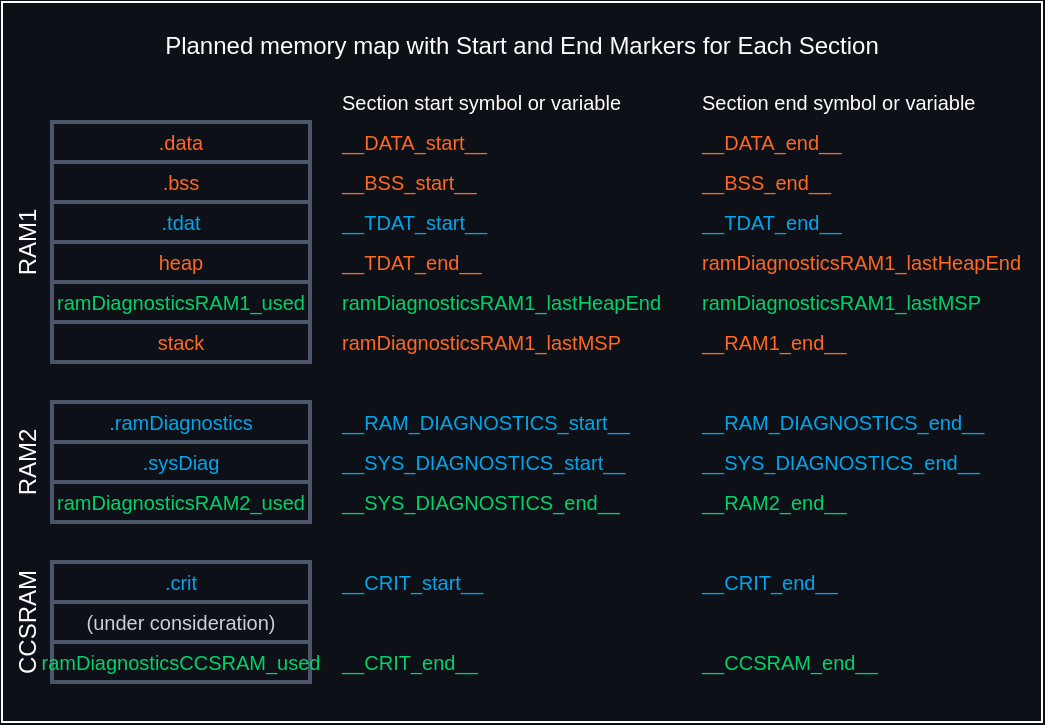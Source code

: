 <mxfile version="28.1.2">
  <diagram name="Page-1" id="_fgNbCBozK9R5fLy6JvO">
    <mxGraphModel dx="1703" dy="1282" grid="0" gridSize="10" guides="1" tooltips="1" connect="1" arrows="1" fold="1" page="0" pageScale="1" pageWidth="850" pageHeight="1100" background="light-dark(#0D1117,#0D1117)" math="0" shadow="0">
      <root>
        <mxCell id="0" />
        <mxCell id="1" parent="0" />
        <mxCell id="urWOwsYpe-8lvMp6Ferf-43" value="" style="rounded=0;whiteSpace=wrap;html=1;strokeColor=#FFFFFF;fillColor=none;" vertex="1" parent="1">
          <mxGeometry x="-468" y="-795" width="520" height="360" as="geometry" />
        </mxCell>
        <mxCell id="urWOwsYpe-8lvMp6Ferf-8" value=".data" style="rounded=0;whiteSpace=wrap;html=1;fontSize=10;align=center;glass=0;shadow=0;strokeWidth=2;perimeterSpacing=0;strokeColor=#4C566A;fillColor=none;fontColor=#FF6723;verticalAlign=middle;spacingLeft=0;spacingTop=0;fontFamily=Helvetica;" vertex="1" parent="1">
          <mxGeometry x="-443" y="-735" width="129" height="20" as="geometry" />
        </mxCell>
        <mxCell id="urWOwsYpe-8lvMp6Ferf-11" value="&lt;font style=&quot;color: rgb(255, 255, 255);&quot;&gt;RAM1&lt;/font&gt;" style="text;html=1;align=center;verticalAlign=middle;whiteSpace=wrap;rounded=0;direction=west;flipV=0;flipH=0;rotation=270;fontSize=12;" vertex="1" parent="1">
          <mxGeometry x="-515" y="-685" width="120" height="20" as="geometry" />
        </mxCell>
        <mxCell id="urWOwsYpe-8lvMp6Ferf-12" value="&lt;font style=&quot;color: rgb(255, 255, 255);&quot;&gt;RAM2&lt;/font&gt;" style="text;html=1;align=center;verticalAlign=middle;whiteSpace=wrap;rounded=0;direction=west;flipV=0;flipH=0;rotation=270;" vertex="1" parent="1">
          <mxGeometry x="-475" y="-575" width="40" height="20" as="geometry" />
        </mxCell>
        <mxCell id="urWOwsYpe-8lvMp6Ferf-13" value="&lt;font style=&quot;color: rgb(255, 255, 255);&quot;&gt;CCSRAM&lt;/font&gt;" style="text;html=1;align=center;verticalAlign=middle;whiteSpace=wrap;rounded=0;direction=west;flipV=0;flipH=0;rotation=270;" vertex="1" parent="1">
          <mxGeometry x="-485" y="-495" width="60" height="20" as="geometry" />
        </mxCell>
        <mxCell id="urWOwsYpe-8lvMp6Ferf-14" value=".bss" style="rounded=0;whiteSpace=wrap;html=1;fontSize=10;align=center;glass=0;shadow=0;strokeWidth=2;perimeterSpacing=0;strokeColor=#4C566A;fillColor=none;fontColor=#FF6723;verticalAlign=middle;spacingLeft=0;spacingTop=0;fontFamily=Helvetica;" vertex="1" parent="1">
          <mxGeometry x="-443" y="-715" width="129" height="20" as="geometry" />
        </mxCell>
        <mxCell id="urWOwsYpe-8lvMp6Ferf-17" value="heap" style="rounded=0;whiteSpace=wrap;html=1;fontSize=10;align=center;glass=0;shadow=0;strokeWidth=2;perimeterSpacing=0;strokeColor=#4C566A;fillColor=none;fontColor=#FF6723;verticalAlign=middle;spacingLeft=0;spacingTop=0;fontFamily=Helvetica;" vertex="1" parent="1">
          <mxGeometry x="-443" y="-675" width="129" height="20" as="geometry" />
        </mxCell>
        <mxCell id="urWOwsYpe-8lvMp6Ferf-18" value=".tdat" style="rounded=0;whiteSpace=wrap;html=1;fontSize=10;align=center;glass=0;shadow=0;strokeWidth=2;perimeterSpacing=0;strokeColor=#4C566A;fillColor=none;fontColor=#00A6ED;verticalAlign=middle;spacingLeft=0;spacingTop=0;fontFamily=Helvetica;" vertex="1" parent="1">
          <mxGeometry x="-443" y="-695" width="129" height="20" as="geometry" />
        </mxCell>
        <mxCell id="urWOwsYpe-8lvMp6Ferf-21" value="stack" style="rounded=0;whiteSpace=wrap;html=1;fontSize=10;align=center;glass=0;shadow=0;strokeWidth=2;perimeterSpacing=0;strokeColor=#4C566A;fillColor=none;fontColor=#FF6723;verticalAlign=middle;spacingLeft=0;spacingTop=0;fontFamily=Helvetica;" vertex="1" parent="1">
          <mxGeometry x="-443" y="-635" width="129" height="20" as="geometry" />
        </mxCell>
        <mxCell id="urWOwsYpe-8lvMp6Ferf-22" value="ramDiagnosticsRAM1_used" style="rounded=0;whiteSpace=wrap;html=1;fontSize=10;align=center;glass=0;shadow=0;strokeWidth=2;perimeterSpacing=0;strokeColor=#4C566A;fillColor=none;fontColor=#00D26A;verticalAlign=middle;spacingLeft=0;spacingTop=0;fontFamily=Helvetica;" vertex="1" parent="1">
          <mxGeometry x="-443" y="-655" width="129" height="20" as="geometry" />
        </mxCell>
        <mxCell id="urWOwsYpe-8lvMp6Ferf-27" value=".ramDiagnostics" style="rounded=0;whiteSpace=wrap;html=1;fontSize=10;align=center;glass=0;shadow=0;strokeWidth=2;perimeterSpacing=0;strokeColor=#4C566A;fillColor=none;fontColor=#00A6ED;verticalAlign=middle;spacingLeft=0;spacingTop=0;fontFamily=Helvetica;" vertex="1" parent="1">
          <mxGeometry x="-443" y="-595" width="129" height="20" as="geometry" />
        </mxCell>
        <mxCell id="urWOwsYpe-8lvMp6Ferf-28" value=".sysDiag" style="rounded=0;whiteSpace=wrap;html=1;fontSize=10;align=center;glass=0;shadow=0;strokeWidth=2;perimeterSpacing=0;strokeColor=#4C566A;fillColor=none;fontColor=#00A6ED;verticalAlign=middle;spacingLeft=0;spacingTop=0;fontFamily=Helvetica;" vertex="1" parent="1">
          <mxGeometry x="-443" y="-575" width="129" height="20" as="geometry" />
        </mxCell>
        <mxCell id="urWOwsYpe-8lvMp6Ferf-41" value=".crit" style="rounded=0;whiteSpace=wrap;html=1;fontSize=10;align=center;glass=0;shadow=0;strokeWidth=2;perimeterSpacing=0;strokeColor=#4C566A;fillColor=none;fontColor=#00A6ED;verticalAlign=middle;spacingLeft=0;spacingTop=0;fontFamily=Helvetica;" vertex="1" parent="1">
          <mxGeometry x="-443" y="-515" width="129" height="20" as="geometry" />
        </mxCell>
        <mxCell id="urWOwsYpe-8lvMp6Ferf-1" value="&lt;font style=&quot;color: rgb(255, 255, 255);&quot;&gt;Planned memory map with Start and End Markers for Each Section&lt;/font&gt;" style="text;html=1;align=center;verticalAlign=middle;whiteSpace=wrap;rounded=0;fontSize=12;" vertex="1" parent="1">
          <mxGeometry x="-468" y="-788" width="520" height="30" as="geometry" />
        </mxCell>
        <mxCell id="urWOwsYpe-8lvMp6Ferf-49" value="(under consideration)" style="rounded=0;whiteSpace=wrap;html=1;fontSize=10;align=center;glass=0;shadow=0;strokeWidth=2;perimeterSpacing=0;strokeColor=#4C566A;fillColor=none;fontColor=#C9D1D9;verticalAlign=middle;spacingLeft=0;spacingTop=0;fontFamily=Helvetica;" vertex="1" parent="1">
          <mxGeometry x="-443" y="-495" width="129" height="20" as="geometry" />
        </mxCell>
        <mxCell id="urWOwsYpe-8lvMp6Ferf-50" value="ramDiagnosticsRAM2_used" style="rounded=0;whiteSpace=wrap;html=1;fontSize=10;align=center;glass=0;shadow=0;strokeWidth=2;perimeterSpacing=0;strokeColor=#4C566A;fillColor=none;fontColor=#00D26A;verticalAlign=middle;spacingLeft=0;spacingTop=0;fontFamily=Helvetica;" vertex="1" parent="1">
          <mxGeometry x="-443" y="-555" width="129" height="20" as="geometry" />
        </mxCell>
        <mxCell id="urWOwsYpe-8lvMp6Ferf-51" value="ramDiagnosticsCCSRAM_used" style="rounded=0;whiteSpace=wrap;html=1;fontSize=10;align=center;glass=0;shadow=0;strokeWidth=2;perimeterSpacing=0;strokeColor=#4C566A;fillColor=none;fontColor=#00D26A;verticalAlign=middle;spacingLeft=0;spacingTop=0;fontFamily=Helvetica;" vertex="1" parent="1">
          <mxGeometry x="-443" y="-475" width="129" height="20" as="geometry" />
        </mxCell>
        <mxCell id="urWOwsYpe-8lvMp6Ferf-5" value="&lt;font style=&quot;color: rgb(255, 255, 255); font-size: 10px;&quot;&gt;Section start symbol or variable&lt;/font&gt;" style="text;html=1;align=left;verticalAlign=middle;whiteSpace=wrap;rounded=0;" vertex="1" parent="1">
          <mxGeometry x="-300" y="-755" width="170" height="20" as="geometry" />
        </mxCell>
        <mxCell id="urWOwsYpe-8lvMp6Ferf-6" value="&lt;span style=&quot;color: rgb(255, 255, 255);&quot;&gt;Section end symbol or variable&lt;/span&gt;" style="text;html=1;align=left;verticalAlign=middle;whiteSpace=wrap;rounded=0;fontSize=10;" vertex="1" parent="1">
          <mxGeometry x="-120" y="-755" width="170" height="20" as="geometry" />
        </mxCell>
        <mxCell id="urWOwsYpe-8lvMp6Ferf-9" value="&lt;font&gt;__DATA_start__&lt;/font&gt;" style="text;html=1;align=left;verticalAlign=middle;whiteSpace=wrap;rounded=0;fontSize=10;fontColor=#FF6723;" vertex="1" parent="1">
          <mxGeometry x="-300" y="-735" width="170" height="20" as="geometry" />
        </mxCell>
        <mxCell id="urWOwsYpe-8lvMp6Ferf-10" value="&lt;font style=&quot;&quot;&gt;__DATA_end__&lt;/font&gt;" style="text;html=1;align=left;verticalAlign=middle;whiteSpace=wrap;rounded=0;fontSize=10;fontColor=#FF6723;" vertex="1" parent="1">
          <mxGeometry x="-120" y="-735" width="170" height="20" as="geometry" />
        </mxCell>
        <mxCell id="urWOwsYpe-8lvMp6Ferf-15" value="&lt;font style=&quot;&quot;&gt;__BSS_start__&lt;/font&gt;" style="text;html=1;align=left;verticalAlign=middle;whiteSpace=wrap;rounded=0;fontSize=10;fontColor=#FF6723;" vertex="1" parent="1">
          <mxGeometry x="-300" y="-715" width="170" height="20" as="geometry" />
        </mxCell>
        <mxCell id="urWOwsYpe-8lvMp6Ferf-16" value="&lt;font style=&quot;&quot;&gt;__BSS_end__&lt;/font&gt;" style="text;html=1;align=left;verticalAlign=middle;whiteSpace=wrap;rounded=0;fontSize=10;fontColor=#FF6723;" vertex="1" parent="1">
          <mxGeometry x="-120" y="-715" width="170" height="20" as="geometry" />
        </mxCell>
        <mxCell id="urWOwsYpe-8lvMp6Ferf-19" value="&lt;font style=&quot;&quot;&gt;__TDAT_start__&lt;/font&gt;" style="text;html=1;align=left;verticalAlign=middle;whiteSpace=wrap;rounded=0;fontSize=10;fontColor=#00A6ED;" vertex="1" parent="1">
          <mxGeometry x="-300" y="-695" width="170" height="20" as="geometry" />
        </mxCell>
        <mxCell id="urWOwsYpe-8lvMp6Ferf-20" value="&lt;font style=&quot;&quot;&gt;__TDAT_end__&lt;/font&gt;" style="text;html=1;align=left;verticalAlign=middle;whiteSpace=wrap;rounded=0;fontSize=10;fontColor=#00A6ED;" vertex="1" parent="1">
          <mxGeometry x="-120" y="-695" width="170" height="20" as="geometry" />
        </mxCell>
        <mxCell id="urWOwsYpe-8lvMp6Ferf-23" value="&lt;font style=&quot;&quot;&gt;__TDAT_end__&lt;/font&gt;" style="text;html=1;align=left;verticalAlign=middle;whiteSpace=wrap;rounded=0;fontSize=10;fontColor=#FF6723;" vertex="1" parent="1">
          <mxGeometry x="-300" y="-675" width="170" height="20" as="geometry" />
        </mxCell>
        <mxCell id="urWOwsYpe-8lvMp6Ferf-24" value="&lt;font style=&quot;&quot;&gt;ramDiagnosticsRAM1_lastHeapEnd&lt;/font&gt;" style="text;html=1;align=left;verticalAlign=middle;whiteSpace=wrap;rounded=0;fontSize=10;fontColor=#FF6723;" vertex="1" parent="1">
          <mxGeometry x="-120" y="-675" width="170" height="20" as="geometry" />
        </mxCell>
        <mxCell id="urWOwsYpe-8lvMp6Ferf-25" value="&lt;font style=&quot;&quot;&gt;ramDiagnosticsRAM1_lastHeapEnd&lt;/font&gt;" style="text;html=1;align=left;verticalAlign=middle;whiteSpace=wrap;rounded=0;fontSize=10;fontColor=#00D26A;" vertex="1" parent="1">
          <mxGeometry x="-300" y="-655" width="170" height="20" as="geometry" />
        </mxCell>
        <mxCell id="urWOwsYpe-8lvMp6Ferf-29" value="&lt;font style=&quot;&quot;&gt;__RAM_DIAGNOSTICS_start__&lt;/font&gt;" style="text;html=1;align=left;verticalAlign=middle;whiteSpace=wrap;rounded=0;fontSize=10;fontColor=#00A6ED;" vertex="1" parent="1">
          <mxGeometry x="-300" y="-595" width="170" height="20" as="geometry" />
        </mxCell>
        <mxCell id="urWOwsYpe-8lvMp6Ferf-30" value="&lt;font style=&quot;&quot;&gt;__SYS_DIAGNOSTICS_start__&lt;/font&gt;" style="text;html=1;align=left;verticalAlign=middle;whiteSpace=wrap;rounded=0;fontSize=10;fontColor=#00A6ED;" vertex="1" parent="1">
          <mxGeometry x="-300" y="-575" width="170" height="20" as="geometry" />
        </mxCell>
        <mxCell id="urWOwsYpe-8lvMp6Ferf-31" value="&lt;font style=&quot;&quot;&gt;__SYS_DIAGNOSTICS_end__&lt;/font&gt;" style="text;html=1;align=left;verticalAlign=middle;whiteSpace=wrap;rounded=0;fontSize=10;fontColor=#00A6ED;" vertex="1" parent="1">
          <mxGeometry x="-120" y="-575" width="170" height="20" as="geometry" />
        </mxCell>
        <mxCell id="urWOwsYpe-8lvMp6Ferf-32" value="&lt;font style=&quot;&quot;&gt;__RAM_DIAGNOSTICS_end__&lt;/font&gt;" style="text;html=1;align=left;verticalAlign=middle;whiteSpace=wrap;rounded=0;fontSize=10;fontColor=#00A6ED;" vertex="1" parent="1">
          <mxGeometry x="-120" y="-595" width="170" height="20" as="geometry" />
        </mxCell>
        <mxCell id="urWOwsYpe-8lvMp6Ferf-33" value="&lt;span style=&quot;&quot;&gt;ramDiagnosticsRAM1_lastMSP&lt;/span&gt;" style="text;html=1;align=left;verticalAlign=middle;whiteSpace=wrap;rounded=0;fontSize=10;fontColor=#00D26A;" vertex="1" parent="1">
          <mxGeometry x="-120" y="-655" width="170" height="20" as="geometry" />
        </mxCell>
        <mxCell id="urWOwsYpe-8lvMp6Ferf-34" value="&lt;font style=&quot;&quot;&gt;ramDiagnosticsRAM1_lastMSP&lt;/font&gt;" style="text;html=1;align=left;verticalAlign=middle;whiteSpace=wrap;rounded=0;fontSize=10;fontColor=#FF6723;" vertex="1" parent="1">
          <mxGeometry x="-300" y="-635" width="170" height="20" as="geometry" />
        </mxCell>
        <mxCell id="urWOwsYpe-8lvMp6Ferf-35" value="&lt;font style=&quot;&quot;&gt;__RAM1_end__&lt;/font&gt;" style="text;html=1;align=left;verticalAlign=middle;whiteSpace=wrap;rounded=0;fontSize=10;fontColor=#FF6723;" vertex="1" parent="1">
          <mxGeometry x="-120" y="-635" width="170" height="20" as="geometry" />
        </mxCell>
        <mxCell id="urWOwsYpe-8lvMp6Ferf-37" value="&lt;font style=&quot;&quot;&gt;__CRIT_start__&lt;/font&gt;" style="text;html=1;align=left;verticalAlign=middle;whiteSpace=wrap;rounded=0;fontSize=10;fontColor=#00A6ED;" vertex="1" parent="1">
          <mxGeometry x="-300" y="-515" width="170" height="20" as="geometry" />
        </mxCell>
        <mxCell id="urWOwsYpe-8lvMp6Ferf-38" value="&lt;font style=&quot;&quot;&gt;__CRIT_end__&lt;/font&gt;" style="text;html=1;align=left;verticalAlign=middle;whiteSpace=wrap;rounded=0;fontSize=10;fontColor=#00A6ED;" vertex="1" parent="1">
          <mxGeometry x="-120" y="-515" width="170" height="20" as="geometry" />
        </mxCell>
        <mxCell id="urWOwsYpe-8lvMp6Ferf-53" value="&lt;span style=&quot;&quot;&gt;__CCSRAM_end__&lt;/span&gt;" style="text;html=1;align=left;verticalAlign=middle;whiteSpace=wrap;rounded=0;fontSize=10;fontColor=#00D26A;" vertex="1" parent="1">
          <mxGeometry x="-120" y="-475" width="170" height="20" as="geometry" />
        </mxCell>
        <mxCell id="urWOwsYpe-8lvMp6Ferf-54" value="&lt;font style=&quot;&quot;&gt;__CRIT_end__&lt;/font&gt;" style="text;html=1;align=left;verticalAlign=middle;whiteSpace=wrap;rounded=0;fontSize=10;fontColor=#00D26A;" vertex="1" parent="1">
          <mxGeometry x="-300" y="-475" width="170" height="20" as="geometry" />
        </mxCell>
        <mxCell id="urWOwsYpe-8lvMp6Ferf-55" value="&lt;font style=&quot;&quot;&gt;__SYS_DIAGNOSTICS_end__&lt;/font&gt;" style="text;html=1;align=left;verticalAlign=middle;whiteSpace=wrap;rounded=0;fontSize=10;fontColor=#00D26A;" vertex="1" parent="1">
          <mxGeometry x="-300" y="-555" width="170" height="20" as="geometry" />
        </mxCell>
        <mxCell id="urWOwsYpe-8lvMp6Ferf-56" value="&lt;span style=&quot;&quot;&gt;__RAM2_end__&lt;/span&gt;" style="text;html=1;align=left;verticalAlign=middle;whiteSpace=wrap;rounded=0;fontSize=10;fontColor=#00D26A;" vertex="1" parent="1">
          <mxGeometry x="-120" y="-555" width="170" height="20" as="geometry" />
        </mxCell>
      </root>
    </mxGraphModel>
  </diagram>
</mxfile>
